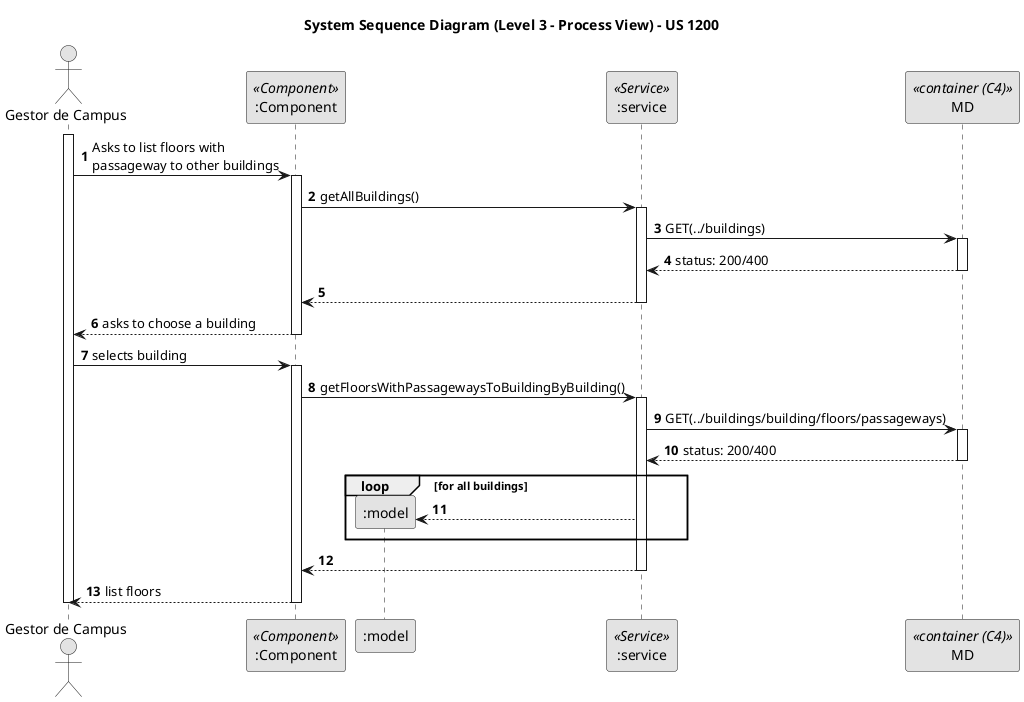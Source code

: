@startuml
skinparam monochrome true
skinparam packageStyle rectangle
skinparam shadowing false
autonumber

title System Sequence Diagram (Level 3 - Process View) - US 1200


actor "Gestor de Campus" as actor

participant ":Component" as Component <<Component>>
participant ":model" as Model
participant ":service" as Service <<Service>>
participant "MD" as MD <<container (C4)>>

activate actor
actor -> Component: Asks to list floors with\npassageway to other buildings
activate Component
Component -> Service: getAllBuildings()
activate Service
Service -> MD: GET(../buildings)
activate MD
Service <-- MD: status: 200/400
deactivate MD
Service --> Component
deactivate Service
actor <-- Component: asks to choose a building
deactivate Component
actor -> Component: selects building
activate Component
Component -> Service: getFloorsWithPassagewaysToBuildingByBuilding()
activate Service
Service -> MD: GET(../buildings/building/floors/passageways)
activate MD
Service <-- MD: status: 200/400

deactivate MD
loop for all buildings
Service --> Model**
end
Service --> Component
deactivate Service
actor <-- Component: list floors
deactivate Component
deactivate actor



@enduml
